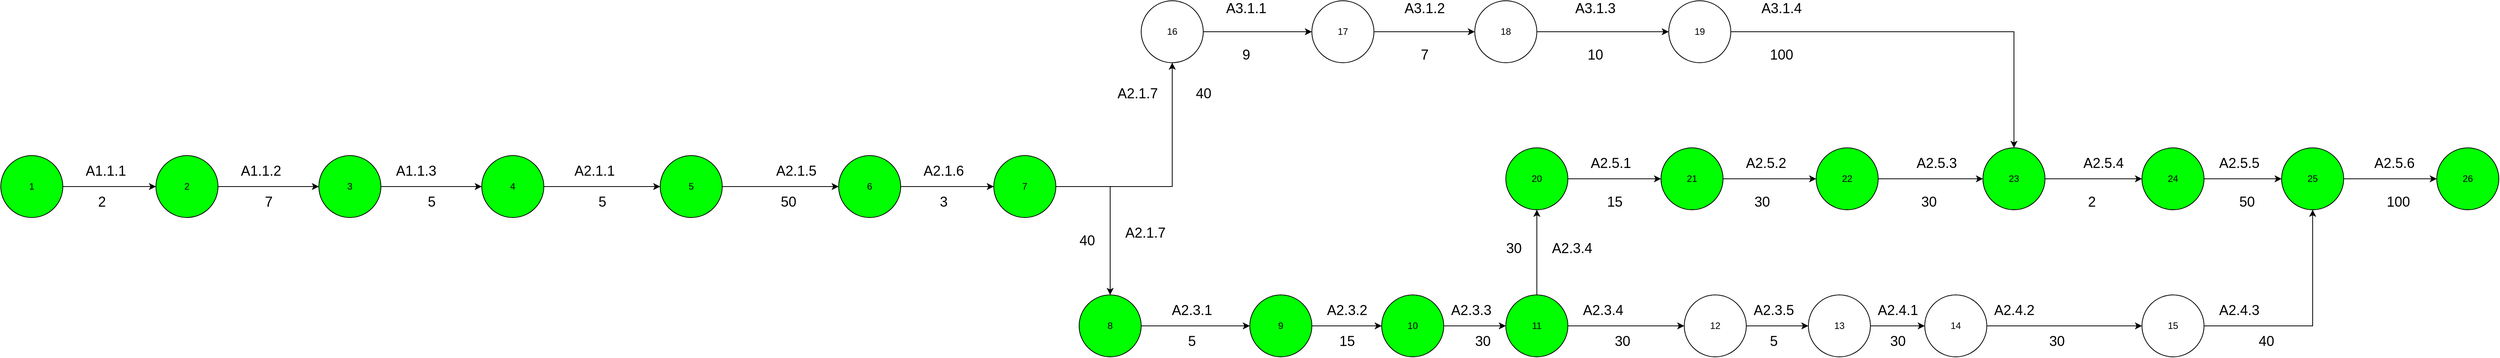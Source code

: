 <mxfile version="14.2.4" type="device"><diagram id="x3zalZH_7CVft0EPOAuW" name="Page-1"><mxGraphModel dx="3352" dy="1479" grid="1" gridSize="10" guides="1" tooltips="1" connect="1" arrows="1" fold="1" page="1" pageScale="1" pageWidth="850" pageHeight="1100" math="0" shadow="0"><root><mxCell id="0"/><mxCell id="1" parent="0"/><mxCell id="gThbwOV4rae5JkYR3UCg-8" style="edgeStyle=orthogonalEdgeStyle;rounded=0;orthogonalLoop=1;jettySize=auto;html=1;" parent="1" source="gThbwOV4rae5JkYR3UCg-1" target="gThbwOV4rae5JkYR3UCg-3" edge="1"><mxGeometry relative="1" as="geometry"/></mxCell><mxCell id="gThbwOV4rae5JkYR3UCg-1" value="1" style="ellipse;whiteSpace=wrap;html=1;aspect=fixed;fillColor=#00FF00;" parent="1" vertex="1"><mxGeometry x="230" y="480" width="80" height="80" as="geometry"/></mxCell><mxCell id="yFjhOC2nq5qhe3bBiIjf-1" style="edgeStyle=orthogonalEdgeStyle;rounded=0;orthogonalLoop=1;jettySize=auto;html=1;" parent="1" source="gThbwOV4rae5JkYR3UCg-3" target="gThbwOV4rae5JkYR3UCg-10" edge="1"><mxGeometry relative="1" as="geometry"/></mxCell><mxCell id="gThbwOV4rae5JkYR3UCg-3" value="2" style="ellipse;whiteSpace=wrap;html=1;aspect=fixed;fillColor=#00FF00;" parent="1" vertex="1"><mxGeometry x="430" y="480" width="80" height="80" as="geometry"/></mxCell><mxCell id="gThbwOV4rae5JkYR3UCg-9" value="&lt;font style=&quot;font-size: 18px&quot;&gt;A1.1.1&lt;/font&gt;" style="text;html=1;align=center;verticalAlign=middle;resizable=0;points=[];autosize=1;" parent="1" vertex="1"><mxGeometry x="330" y="490" width="70" height="20" as="geometry"/></mxCell><mxCell id="yFjhOC2nq5qhe3bBiIjf-2" style="edgeStyle=orthogonalEdgeStyle;rounded=0;orthogonalLoop=1;jettySize=auto;html=1;" parent="1" source="gThbwOV4rae5JkYR3UCg-10" target="gThbwOV4rae5JkYR3UCg-25" edge="1"><mxGeometry relative="1" as="geometry"/></mxCell><mxCell id="gThbwOV4rae5JkYR3UCg-10" value="3" style="ellipse;whiteSpace=wrap;html=1;aspect=fixed;fillColor=#00FF00;" parent="1" vertex="1"><mxGeometry x="640" y="480" width="80" height="80" as="geometry"/></mxCell><mxCell id="gThbwOV4rae5JkYR3UCg-17" value="&lt;font style=&quot;font-size: 18px&quot;&gt;A1.1.2&lt;/font&gt;" style="text;html=1;align=center;verticalAlign=middle;resizable=0;points=[];autosize=1;" parent="1" vertex="1"><mxGeometry x="530" y="490" width="70" height="20" as="geometry"/></mxCell><mxCell id="gThbwOV4rae5JkYR3UCg-21" value="&lt;font style=&quot;font-size: 18px&quot;&gt;A1.1.3&lt;/font&gt;" style="text;html=1;align=center;verticalAlign=middle;resizable=0;points=[];autosize=1;" parent="1" vertex="1"><mxGeometry x="730" y="490" width="70" height="20" as="geometry"/></mxCell><mxCell id="gThbwOV4rae5JkYR3UCg-25" value="4" style="ellipse;whiteSpace=wrap;html=1;aspect=fixed;fillColor=#00FF00;" parent="1" vertex="1"><mxGeometry x="850" y="480" width="80" height="80" as="geometry"/></mxCell><mxCell id="gThbwOV4rae5JkYR3UCg-45" style="edgeStyle=orthogonalEdgeStyle;rounded=0;orthogonalLoop=1;jettySize=auto;html=1;" parent="1" source="gThbwOV4rae5JkYR3UCg-39" target="gThbwOV4rae5JkYR3UCg-44" edge="1"><mxGeometry relative="1" as="geometry"/></mxCell><mxCell id="gThbwOV4rae5JkYR3UCg-39" value="5" style="ellipse;whiteSpace=wrap;html=1;aspect=fixed;fillColor=#00FF00;" parent="1" vertex="1"><mxGeometry x="1080" y="480" width="80" height="80" as="geometry"/></mxCell><mxCell id="gThbwOV4rae5JkYR3UCg-42" value="" style="endArrow=classic;html=1;entryX=0;entryY=0.5;entryDx=0;entryDy=0;exitX=1;exitY=0.5;exitDx=0;exitDy=0;" parent="1" source="gThbwOV4rae5JkYR3UCg-25" target="gThbwOV4rae5JkYR3UCg-39" edge="1"><mxGeometry width="50" height="50" relative="1" as="geometry"><mxPoint x="1000" y="430" as="sourcePoint"/><mxPoint x="1050" y="380" as="targetPoint"/><Array as="points"><mxPoint x="970" y="520"/></Array></mxGeometry></mxCell><mxCell id="gThbwOV4rae5JkYR3UCg-43" value="&lt;font style=&quot;font-size: 18px&quot;&gt;A2.1.1&lt;/font&gt;" style="text;html=1;align=center;verticalAlign=middle;resizable=0;points=[];autosize=1;" parent="1" vertex="1"><mxGeometry x="960" y="490" width="70" height="20" as="geometry"/></mxCell><mxCell id="gThbwOV4rae5JkYR3UCg-48" style="edgeStyle=orthogonalEdgeStyle;rounded=0;orthogonalLoop=1;jettySize=auto;html=1;" parent="1" source="gThbwOV4rae5JkYR3UCg-44" target="gThbwOV4rae5JkYR3UCg-47" edge="1"><mxGeometry relative="1" as="geometry"/></mxCell><mxCell id="gThbwOV4rae5JkYR3UCg-44" value="6" style="ellipse;whiteSpace=wrap;html=1;aspect=fixed;fillColor=#00FF00;" parent="1" vertex="1"><mxGeometry x="1310" y="480" width="80" height="80" as="geometry"/></mxCell><mxCell id="gThbwOV4rae5JkYR3UCg-170" style="edgeStyle=orthogonalEdgeStyle;rounded=0;orthogonalLoop=1;jettySize=auto;html=1;" parent="1" source="gThbwOV4rae5JkYR3UCg-47" target="gThbwOV4rae5JkYR3UCg-73" edge="1"><mxGeometry relative="1" as="geometry"/></mxCell><mxCell id="gThbwOV4rae5JkYR3UCg-195" style="edgeStyle=orthogonalEdgeStyle;rounded=0;orthogonalLoop=1;jettySize=auto;html=1;" parent="1" source="gThbwOV4rae5JkYR3UCg-47" target="gThbwOV4rae5JkYR3UCg-130" edge="1"><mxGeometry relative="1" as="geometry"/></mxCell><mxCell id="gThbwOV4rae5JkYR3UCg-47" value="7" style="ellipse;whiteSpace=wrap;html=1;aspect=fixed;fillColor=#00FF00;" parent="1" vertex="1"><mxGeometry x="1510" y="480" width="80" height="80" as="geometry"/></mxCell><mxCell id="gThbwOV4rae5JkYR3UCg-67" value="&lt;font style=&quot;font-size: 18px&quot;&gt;A2.1.5&lt;/font&gt;" style="text;html=1;align=center;verticalAlign=middle;resizable=0;points=[];autosize=1;" parent="1" vertex="1"><mxGeometry x="1220" y="490" width="70" height="20" as="geometry"/></mxCell><mxCell id="gThbwOV4rae5JkYR3UCg-81" style="edgeStyle=orthogonalEdgeStyle;rounded=0;orthogonalLoop=1;jettySize=auto;html=1;entryX=0;entryY=0.5;entryDx=0;entryDy=0;" parent="1" source="gThbwOV4rae5JkYR3UCg-73" target="gThbwOV4rae5JkYR3UCg-80" edge="1"><mxGeometry relative="1" as="geometry"/></mxCell><mxCell id="gThbwOV4rae5JkYR3UCg-73" value="8" style="ellipse;whiteSpace=wrap;html=1;aspect=fixed;fillColor=#00FF00;" parent="1" vertex="1"><mxGeometry x="1620" y="660" width="80" height="80" as="geometry"/></mxCell><mxCell id="gThbwOV4rae5JkYR3UCg-101" style="edgeStyle=orthogonalEdgeStyle;rounded=0;orthogonalLoop=1;jettySize=auto;html=1;entryX=0;entryY=0.5;entryDx=0;entryDy=0;" parent="1" source="gThbwOV4rae5JkYR3UCg-80" target="gThbwOV4rae5JkYR3UCg-100" edge="1"><mxGeometry relative="1" as="geometry"/></mxCell><mxCell id="gThbwOV4rae5JkYR3UCg-80" value="9" style="ellipse;whiteSpace=wrap;html=1;aspect=fixed;fillColor=#00FF00;" parent="1" vertex="1"><mxGeometry x="1840" y="660" width="80" height="80" as="geometry"/></mxCell><mxCell id="gThbwOV4rae5JkYR3UCg-82" value="&lt;font style=&quot;font-size: 18px&quot;&gt;A2.3.1&lt;/font&gt;" style="text;html=1;align=center;verticalAlign=middle;resizable=0;points=[];autosize=1;" parent="1" vertex="1"><mxGeometry x="1730" y="670" width="70" height="20" as="geometry"/></mxCell><mxCell id="gThbwOV4rae5JkYR3UCg-92" value="&lt;font style=&quot;font-size: 18px&quot;&gt;A3.1.1&lt;/font&gt;" style="text;html=1;align=center;verticalAlign=middle;resizable=0;points=[];autosize=1;" parent="1" vertex="1"><mxGeometry x="1800" y="280" width="70" height="20" as="geometry"/></mxCell><mxCell id="gThbwOV4rae5JkYR3UCg-93" value="&lt;font style=&quot;font-size: 18px&quot;&gt;A3.1.2&lt;/font&gt;" style="text;html=1;align=center;verticalAlign=middle;resizable=0;points=[];autosize=1;" parent="1" vertex="1"><mxGeometry x="2030" y="280" width="70" height="20" as="geometry"/></mxCell><mxCell id="gThbwOV4rae5JkYR3UCg-96" value="&lt;font style=&quot;font-size: 18px&quot;&gt;A3.1.3&lt;/font&gt;" style="text;html=1;align=center;verticalAlign=middle;resizable=0;points=[];autosize=1;" parent="1" vertex="1"><mxGeometry x="2250" y="280" width="70" height="20" as="geometry"/></mxCell><mxCell id="gThbwOV4rae5JkYR3UCg-99" value="&lt;font style=&quot;font-size: 18px&quot;&gt;A3.1.4&lt;/font&gt;" style="text;html=1;align=center;verticalAlign=middle;resizable=0;points=[];autosize=1;" parent="1" vertex="1"><mxGeometry x="2490" y="280" width="70" height="20" as="geometry"/></mxCell><mxCell id="gThbwOV4rae5JkYR3UCg-104" style="edgeStyle=orthogonalEdgeStyle;rounded=0;orthogonalLoop=1;jettySize=auto;html=1;" parent="1" source="gThbwOV4rae5JkYR3UCg-100" target="gThbwOV4rae5JkYR3UCg-103" edge="1"><mxGeometry relative="1" as="geometry"/></mxCell><mxCell id="gThbwOV4rae5JkYR3UCg-100" value="10" style="ellipse;whiteSpace=wrap;html=1;aspect=fixed;fillColor=#00FF00;" parent="1" vertex="1"><mxGeometry x="2010" y="660" width="80" height="80" as="geometry"/></mxCell><mxCell id="gThbwOV4rae5JkYR3UCg-102" value="&lt;font style=&quot;font-size: 18px&quot;&gt;A2.3.2&lt;/font&gt;" style="text;html=1;align=center;verticalAlign=middle;resizable=0;points=[];autosize=1;" parent="1" vertex="1"><mxGeometry x="1930" y="670" width="70" height="20" as="geometry"/></mxCell><mxCell id="gThbwOV4rae5JkYR3UCg-107" style="edgeStyle=orthogonalEdgeStyle;rounded=0;orthogonalLoop=1;jettySize=auto;html=1;entryX=0;entryY=0.5;entryDx=0;entryDy=0;" parent="1" source="gThbwOV4rae5JkYR3UCg-103" target="gThbwOV4rae5JkYR3UCg-106" edge="1"><mxGeometry relative="1" as="geometry"/></mxCell><mxCell id="gThbwOV4rae5JkYR3UCg-148" style="edgeStyle=orthogonalEdgeStyle;rounded=0;orthogonalLoop=1;jettySize=auto;html=1;" parent="1" source="gThbwOV4rae5JkYR3UCg-103" target="gThbwOV4rae5JkYR3UCg-146" edge="1"><mxGeometry relative="1" as="geometry"/></mxCell><mxCell id="gThbwOV4rae5JkYR3UCg-103" value="11" style="ellipse;whiteSpace=wrap;html=1;aspect=fixed;fillColor=#00FF00;" parent="1" vertex="1"><mxGeometry x="2170" y="660" width="80" height="80" as="geometry"/></mxCell><mxCell id="gThbwOV4rae5JkYR3UCg-105" value="&lt;font style=&quot;font-size: 18px&quot;&gt;A2.3.3&lt;/font&gt;" style="text;html=1;align=center;verticalAlign=middle;resizable=0;points=[];autosize=1;" parent="1" vertex="1"><mxGeometry x="2090" y="670" width="70" height="20" as="geometry"/></mxCell><mxCell id="gThbwOV4rae5JkYR3UCg-113" style="edgeStyle=orthogonalEdgeStyle;rounded=0;orthogonalLoop=1;jettySize=auto;html=1;" parent="1" source="gThbwOV4rae5JkYR3UCg-106" target="gThbwOV4rae5JkYR3UCg-112" edge="1"><mxGeometry relative="1" as="geometry"/></mxCell><mxCell id="gThbwOV4rae5JkYR3UCg-106" value="12" style="ellipse;whiteSpace=wrap;html=1;aspect=fixed;fillColor=#FFFFFF;" parent="1" vertex="1"><mxGeometry x="2400" y="660" width="80" height="80" as="geometry"/></mxCell><mxCell id="gThbwOV4rae5JkYR3UCg-108" value="&lt;font style=&quot;font-size: 18px&quot;&gt;A2.3.4&lt;/font&gt;" style="text;html=1;align=center;verticalAlign=middle;resizable=0;points=[];autosize=1;" parent="1" vertex="1"><mxGeometry x="2260" y="670" width="70" height="20" as="geometry"/></mxCell><mxCell id="gThbwOV4rae5JkYR3UCg-140" style="edgeStyle=orthogonalEdgeStyle;rounded=0;orthogonalLoop=1;jettySize=auto;html=1;" parent="1" source="gThbwOV4rae5JkYR3UCg-112" target="gThbwOV4rae5JkYR3UCg-116" edge="1"><mxGeometry relative="1" as="geometry"/></mxCell><mxCell id="gThbwOV4rae5JkYR3UCg-112" value="13" style="ellipse;whiteSpace=wrap;html=1;aspect=fixed;fillColor=#FFFFFF;" parent="1" vertex="1"><mxGeometry x="2560" y="660" width="80" height="80" as="geometry"/></mxCell><mxCell id="gThbwOV4rae5JkYR3UCg-114" value="&lt;font style=&quot;font-size: 18px&quot;&gt;A2.3.5&lt;/font&gt;" style="text;html=1;align=center;verticalAlign=middle;resizable=0;points=[];autosize=1;" parent="1" vertex="1"><mxGeometry x="2480" y="670" width="70" height="20" as="geometry"/></mxCell><mxCell id="gThbwOV4rae5JkYR3UCg-141" style="edgeStyle=orthogonalEdgeStyle;rounded=0;orthogonalLoop=1;jettySize=auto;html=1;" parent="1" source="gThbwOV4rae5JkYR3UCg-116" target="gThbwOV4rae5JkYR3UCg-117" edge="1"><mxGeometry relative="1" as="geometry"/></mxCell><mxCell id="gThbwOV4rae5JkYR3UCg-116" value="14" style="ellipse;whiteSpace=wrap;html=1;aspect=fixed;fillColor=#FFFFFF;" parent="1" vertex="1"><mxGeometry x="2710" y="660" width="80" height="80" as="geometry"/></mxCell><mxCell id="gThbwOV4rae5JkYR3UCg-142" style="edgeStyle=orthogonalEdgeStyle;rounded=0;orthogonalLoop=1;jettySize=auto;html=1;" parent="1" source="gThbwOV4rae5JkYR3UCg-117" target="gThbwOV4rae5JkYR3UCg-165" edge="1"><mxGeometry relative="1" as="geometry"><mxPoint x="3000" y="700" as="targetPoint"/></mxGeometry></mxCell><mxCell id="gThbwOV4rae5JkYR3UCg-117" value="15" style="ellipse;whiteSpace=wrap;html=1;aspect=fixed;fillColor=#FFFFFF;" parent="1" vertex="1"><mxGeometry x="2990" y="660" width="80" height="80" as="geometry"/></mxCell><mxCell id="gThbwOV4rae5JkYR3UCg-129" style="edgeStyle=orthogonalEdgeStyle;rounded=0;orthogonalLoop=1;jettySize=auto;html=1;" parent="1" source="gThbwOV4rae5JkYR3UCg-130" target="gThbwOV4rae5JkYR3UCg-133" edge="1"><mxGeometry relative="1" as="geometry"/></mxCell><mxCell id="gThbwOV4rae5JkYR3UCg-130" value="16" style="ellipse;whiteSpace=wrap;html=1;aspect=fixed;" parent="1" vertex="1"><mxGeometry x="1700" y="280" width="80" height="80" as="geometry"/></mxCell><mxCell id="gThbwOV4rae5JkYR3UCg-132" style="edgeStyle=orthogonalEdgeStyle;rounded=0;orthogonalLoop=1;jettySize=auto;html=1;" parent="1" source="gThbwOV4rae5JkYR3UCg-133" target="gThbwOV4rae5JkYR3UCg-135" edge="1"><mxGeometry relative="1" as="geometry"/></mxCell><mxCell id="gThbwOV4rae5JkYR3UCg-133" value="17" style="ellipse;whiteSpace=wrap;html=1;aspect=fixed;" parent="1" vertex="1"><mxGeometry x="1920" y="280" width="80" height="80" as="geometry"/></mxCell><mxCell id="gThbwOV4rae5JkYR3UCg-134" style="edgeStyle=orthogonalEdgeStyle;rounded=0;orthogonalLoop=1;jettySize=auto;html=1;" parent="1" source="gThbwOV4rae5JkYR3UCg-135" target="gThbwOV4rae5JkYR3UCg-137" edge="1"><mxGeometry relative="1" as="geometry"/></mxCell><mxCell id="gThbwOV4rae5JkYR3UCg-135" value="18" style="ellipse;whiteSpace=wrap;html=1;aspect=fixed;" parent="1" vertex="1"><mxGeometry x="2130" y="280" width="80" height="80" as="geometry"/></mxCell><mxCell id="gThbwOV4rae5JkYR3UCg-156" style="edgeStyle=orthogonalEdgeStyle;rounded=0;orthogonalLoop=1;jettySize=auto;html=1;" parent="1" source="gThbwOV4rae5JkYR3UCg-137" target="gThbwOV4rae5JkYR3UCg-157" edge="1"><mxGeometry relative="1" as="geometry"><mxPoint x="2770" y="460" as="targetPoint"/></mxGeometry></mxCell><mxCell id="gThbwOV4rae5JkYR3UCg-137" value="19" style="ellipse;whiteSpace=wrap;html=1;aspect=fixed;" parent="1" vertex="1"><mxGeometry x="2380" y="280" width="80" height="80" as="geometry"/></mxCell><mxCell id="gThbwOV4rae5JkYR3UCg-143" value="&lt;font style=&quot;font-size: 18px&quot;&gt;A2.4.1&lt;/font&gt;" style="text;html=1;align=center;verticalAlign=middle;resizable=0;points=[];autosize=1;" parent="1" vertex="1"><mxGeometry x="2640" y="670" width="70" height="20" as="geometry"/></mxCell><mxCell id="gThbwOV4rae5JkYR3UCg-144" value="&lt;font style=&quot;font-size: 18px&quot;&gt;A2.4.2&lt;/font&gt;" style="text;html=1;align=center;verticalAlign=middle;resizable=0;points=[];autosize=1;" parent="1" vertex="1"><mxGeometry x="2790" y="670" width="70" height="20" as="geometry"/></mxCell><mxCell id="gThbwOV4rae5JkYR3UCg-145" value="&lt;font style=&quot;font-size: 18px&quot;&gt;A2.4.3&lt;/font&gt;" style="text;html=1;align=center;verticalAlign=middle;resizable=0;points=[];autosize=1;" parent="1" vertex="1"><mxGeometry x="3080" y="670" width="70" height="20" as="geometry"/></mxCell><mxCell id="gThbwOV4rae5JkYR3UCg-152" style="edgeStyle=orthogonalEdgeStyle;rounded=0;orthogonalLoop=1;jettySize=auto;html=1;" parent="1" source="gThbwOV4rae5JkYR3UCg-146" target="gThbwOV4rae5JkYR3UCg-149" edge="1"><mxGeometry relative="1" as="geometry"/></mxCell><mxCell id="gThbwOV4rae5JkYR3UCg-146" value="20" style="ellipse;whiteSpace=wrap;html=1;aspect=fixed;fillColor=#00FF00;" parent="1" vertex="1"><mxGeometry x="2170" y="470" width="80" height="80" as="geometry"/></mxCell><mxCell id="gThbwOV4rae5JkYR3UCg-153" style="edgeStyle=orthogonalEdgeStyle;rounded=0;orthogonalLoop=1;jettySize=auto;html=1;entryX=0;entryY=0.5;entryDx=0;entryDy=0;" parent="1" source="gThbwOV4rae5JkYR3UCg-149" target="gThbwOV4rae5JkYR3UCg-150" edge="1"><mxGeometry relative="1" as="geometry"/></mxCell><mxCell id="gThbwOV4rae5JkYR3UCg-149" value="21" style="ellipse;whiteSpace=wrap;html=1;aspect=fixed;fillColor=#00FF00;" parent="1" vertex="1"><mxGeometry x="2370" y="470" width="80" height="80" as="geometry"/></mxCell><mxCell id="gThbwOV4rae5JkYR3UCg-158" style="edgeStyle=orthogonalEdgeStyle;rounded=0;orthogonalLoop=1;jettySize=auto;html=1;" parent="1" source="gThbwOV4rae5JkYR3UCg-150" target="gThbwOV4rae5JkYR3UCg-157" edge="1"><mxGeometry relative="1" as="geometry"/></mxCell><mxCell id="gThbwOV4rae5JkYR3UCg-150" value="22" style="ellipse;whiteSpace=wrap;html=1;aspect=fixed;fillColor=#00FF00;" parent="1" vertex="1"><mxGeometry x="2570" y="470" width="80" height="80" as="geometry"/></mxCell><mxCell id="gThbwOV4rae5JkYR3UCg-151" value="&lt;font style=&quot;font-size: 18px&quot;&gt;A2.3.4&lt;/font&gt;" style="text;html=1;align=center;verticalAlign=middle;resizable=0;points=[];autosize=1;" parent="1" vertex="1"><mxGeometry x="2220" y="590" width="70" height="20" as="geometry"/></mxCell><mxCell id="gThbwOV4rae5JkYR3UCg-154" value="&lt;font style=&quot;font-size: 18px&quot;&gt;A2.5.1&lt;/font&gt;" style="text;html=1;align=center;verticalAlign=middle;resizable=0;points=[];autosize=1;" parent="1" vertex="1"><mxGeometry x="2270" y="480" width="70" height="20" as="geometry"/></mxCell><mxCell id="gThbwOV4rae5JkYR3UCg-155" value="&lt;font style=&quot;font-size: 18px&quot;&gt;A2.5.2&lt;/font&gt;" style="text;html=1;align=center;verticalAlign=middle;resizable=0;points=[];autosize=1;" parent="1" vertex="1"><mxGeometry x="2470" y="480" width="70" height="20" as="geometry"/></mxCell><mxCell id="gThbwOV4rae5JkYR3UCg-161" style="edgeStyle=orthogonalEdgeStyle;rounded=0;orthogonalLoop=1;jettySize=auto;html=1;" parent="1" source="gThbwOV4rae5JkYR3UCg-157" target="gThbwOV4rae5JkYR3UCg-160" edge="1"><mxGeometry relative="1" as="geometry"/></mxCell><mxCell id="gThbwOV4rae5JkYR3UCg-157" value="23" style="ellipse;whiteSpace=wrap;html=1;aspect=fixed;fillColor=#00FF00;" parent="1" vertex="1"><mxGeometry x="2785" y="470" width="80" height="80" as="geometry"/></mxCell><mxCell id="gThbwOV4rae5JkYR3UCg-159" value="&lt;font style=&quot;font-size: 18px&quot;&gt;A2.5.3&lt;/font&gt;" style="text;html=1;align=center;verticalAlign=middle;resizable=0;points=[];autosize=1;" parent="1" vertex="1"><mxGeometry x="2690" y="480" width="70" height="20" as="geometry"/></mxCell><mxCell id="gThbwOV4rae5JkYR3UCg-166" style="edgeStyle=orthogonalEdgeStyle;rounded=0;orthogonalLoop=1;jettySize=auto;html=1;" parent="1" source="gThbwOV4rae5JkYR3UCg-160" target="gThbwOV4rae5JkYR3UCg-165" edge="1"><mxGeometry relative="1" as="geometry"/></mxCell><mxCell id="gThbwOV4rae5JkYR3UCg-160" value="24" style="ellipse;whiteSpace=wrap;html=1;aspect=fixed;fillColor=#00FF00;" parent="1" vertex="1"><mxGeometry x="2990" y="470" width="80" height="80" as="geometry"/></mxCell><mxCell id="gThbwOV4rae5JkYR3UCg-162" value="&lt;font style=&quot;font-size: 18px&quot;&gt;A2.5.4&lt;/font&gt;" style="text;html=1;align=center;verticalAlign=middle;resizable=0;points=[];autosize=1;" parent="1" vertex="1"><mxGeometry x="2905" y="480" width="70" height="20" as="geometry"/></mxCell><mxCell id="gThbwOV4rae5JkYR3UCg-199" style="edgeStyle=orthogonalEdgeStyle;rounded=0;orthogonalLoop=1;jettySize=auto;html=1;" parent="1" source="gThbwOV4rae5JkYR3UCg-165" target="gThbwOV4rae5JkYR3UCg-198" edge="1"><mxGeometry relative="1" as="geometry"/></mxCell><mxCell id="gThbwOV4rae5JkYR3UCg-165" value="25" style="ellipse;whiteSpace=wrap;html=1;aspect=fixed;fillColor=#00FF00;" parent="1" vertex="1"><mxGeometry x="3170" y="470" width="80" height="80" as="geometry"/></mxCell><mxCell id="gThbwOV4rae5JkYR3UCg-167" value="&lt;font style=&quot;font-size: 18px&quot;&gt;A2.5.5&lt;/font&gt;" style="text;html=1;align=center;verticalAlign=middle;resizable=0;points=[];autosize=1;" parent="1" vertex="1"><mxGeometry x="3080" y="480" width="70" height="20" as="geometry"/></mxCell><mxCell id="gThbwOV4rae5JkYR3UCg-183" value="&lt;font style=&quot;font-size: 18px&quot;&gt;A2.1.6&lt;/font&gt;" style="text;html=1;align=center;verticalAlign=middle;resizable=0;points=[];autosize=1;" parent="1" vertex="1"><mxGeometry x="1410" y="490" width="70" height="20" as="geometry"/></mxCell><mxCell id="gThbwOV4rae5JkYR3UCg-194" value="&lt;font style=&quot;font-size: 18px&quot;&gt;A2.1.7&lt;/font&gt;" style="text;html=1;align=center;verticalAlign=middle;resizable=0;points=[];autosize=1;" parent="1" vertex="1"><mxGeometry x="1670" y="570" width="70" height="20" as="geometry"/></mxCell><mxCell id="gThbwOV4rae5JkYR3UCg-196" value="&lt;font style=&quot;font-size: 18px&quot;&gt;A2.1.7&lt;/font&gt;" style="text;html=1;align=center;verticalAlign=middle;resizable=0;points=[];autosize=1;" parent="1" vertex="1"><mxGeometry x="1660" y="390" width="70" height="20" as="geometry"/></mxCell><mxCell id="gThbwOV4rae5JkYR3UCg-198" value="26" style="ellipse;whiteSpace=wrap;html=1;aspect=fixed;fillColor=#00FF00;" parent="1" vertex="1"><mxGeometry x="3370" y="470" width="80" height="80" as="geometry"/></mxCell><mxCell id="gThbwOV4rae5JkYR3UCg-200" value="&lt;font style=&quot;font-size: 18px&quot;&gt;A2.5.6&lt;/font&gt;" style="text;html=1;align=center;verticalAlign=middle;resizable=0;points=[];autosize=1;" parent="1" vertex="1"><mxGeometry x="3280" y="480" width="70" height="20" as="geometry"/></mxCell><mxCell id="vpdLGaeymVIv1VHdpc9z-3" value="&lt;font style=&quot;font-size: 18px&quot;&gt;2&lt;/font&gt;" style="text;html=1;align=center;verticalAlign=middle;resizable=0;points=[];autosize=1;" vertex="1" parent="1"><mxGeometry x="345" y="530" width="30" height="20" as="geometry"/></mxCell><mxCell id="vpdLGaeymVIv1VHdpc9z-4" value="&lt;span style=&quot;font-size: 18px&quot;&gt;7&lt;/span&gt;" style="text;html=1;align=center;verticalAlign=middle;resizable=0;points=[];autosize=1;" vertex="1" parent="1"><mxGeometry x="560" y="530" width="30" height="20" as="geometry"/></mxCell><mxCell id="vpdLGaeymVIv1VHdpc9z-5" value="&lt;span style=&quot;font-size: 18px&quot;&gt;5&lt;/span&gt;" style="text;html=1;align=center;verticalAlign=middle;resizable=0;points=[];autosize=1;" vertex="1" parent="1"><mxGeometry x="770" y="530" width="30" height="20" as="geometry"/></mxCell><mxCell id="vpdLGaeymVIv1VHdpc9z-6" value="&lt;span style=&quot;font-size: 18px&quot;&gt;5&lt;/span&gt;" style="text;html=1;align=center;verticalAlign=middle;resizable=0;points=[];autosize=1;" vertex="1" parent="1"><mxGeometry x="990" y="530" width="30" height="20" as="geometry"/></mxCell><mxCell id="vpdLGaeymVIv1VHdpc9z-7" value="&lt;span style=&quot;font-size: 18px&quot;&gt;50&lt;/span&gt;" style="text;html=1;align=center;verticalAlign=middle;resizable=0;points=[];autosize=1;" vertex="1" parent="1"><mxGeometry x="1225" y="530" width="40" height="20" as="geometry"/></mxCell><mxCell id="vpdLGaeymVIv1VHdpc9z-8" value="&lt;span style=&quot;font-size: 18px&quot;&gt;3&lt;/span&gt;" style="text;html=1;align=center;verticalAlign=middle;resizable=0;points=[];autosize=1;" vertex="1" parent="1"><mxGeometry x="1430" y="530" width="30" height="20" as="geometry"/></mxCell><mxCell id="vpdLGaeymVIv1VHdpc9z-9" value="&lt;span style=&quot;font-size: 18px&quot;&gt;40&lt;/span&gt;" style="text;html=1;align=center;verticalAlign=middle;resizable=0;points=[];autosize=1;" vertex="1" parent="1"><mxGeometry x="1610" y="580" width="40" height="20" as="geometry"/></mxCell><mxCell id="vpdLGaeymVIv1VHdpc9z-10" value="&lt;span style=&quot;font-size: 18px&quot;&gt;40&lt;/span&gt;" style="text;html=1;align=center;verticalAlign=middle;resizable=0;points=[];autosize=1;" vertex="1" parent="1"><mxGeometry x="1760" y="390" width="40" height="20" as="geometry"/></mxCell><mxCell id="vpdLGaeymVIv1VHdpc9z-11" value="&lt;span style=&quot;font-size: 18px&quot;&gt;5&lt;/span&gt;" style="text;html=1;align=center;verticalAlign=middle;resizable=0;points=[];autosize=1;" vertex="1" parent="1"><mxGeometry x="1750" y="710" width="30" height="20" as="geometry"/></mxCell><mxCell id="vpdLGaeymVIv1VHdpc9z-12" value="&lt;span style=&quot;font-size: 18px&quot;&gt;15&lt;/span&gt;" style="text;html=1;align=center;verticalAlign=middle;resizable=0;points=[];autosize=1;" vertex="1" parent="1"><mxGeometry x="1945" y="710" width="40" height="20" as="geometry"/></mxCell><mxCell id="vpdLGaeymVIv1VHdpc9z-13" value="&lt;span style=&quot;font-size: 18px&quot;&gt;30&lt;/span&gt;" style="text;html=1;align=center;verticalAlign=middle;resizable=0;points=[];autosize=1;" vertex="1" parent="1"><mxGeometry x="2120" y="710" width="40" height="20" as="geometry"/></mxCell><mxCell id="vpdLGaeymVIv1VHdpc9z-14" value="&lt;span style=&quot;font-size: 18px&quot;&gt;30&lt;/span&gt;" style="text;html=1;align=center;verticalAlign=middle;resizable=0;points=[];autosize=1;" vertex="1" parent="1"><mxGeometry x="2300" y="710" width="40" height="20" as="geometry"/></mxCell><mxCell id="vpdLGaeymVIv1VHdpc9z-15" value="&lt;span style=&quot;font-size: 18px&quot;&gt;30&lt;/span&gt;" style="text;html=1;align=center;verticalAlign=middle;resizable=0;points=[];autosize=1;" vertex="1" parent="1"><mxGeometry x="2160" y="590" width="40" height="20" as="geometry"/></mxCell><mxCell id="vpdLGaeymVIv1VHdpc9z-16" value="&lt;span style=&quot;font-size: 18px&quot;&gt;5&lt;/span&gt;" style="text;html=1;align=center;verticalAlign=middle;resizable=0;points=[];autosize=1;" vertex="1" parent="1"><mxGeometry x="2500" y="710" width="30" height="20" as="geometry"/></mxCell><mxCell id="vpdLGaeymVIv1VHdpc9z-17" value="&lt;span style=&quot;font-size: 18px&quot;&gt;30&lt;/span&gt;" style="text;html=1;align=center;verticalAlign=middle;resizable=0;points=[];autosize=1;" vertex="1" parent="1"><mxGeometry x="2655" y="710" width="40" height="20" as="geometry"/></mxCell><mxCell id="vpdLGaeymVIv1VHdpc9z-18" value="&lt;span style=&quot;font-size: 18px&quot;&gt;30&lt;/span&gt;" style="text;html=1;align=center;verticalAlign=middle;resizable=0;points=[];autosize=1;" vertex="1" parent="1"><mxGeometry x="2860" y="710" width="40" height="20" as="geometry"/></mxCell><mxCell id="vpdLGaeymVIv1VHdpc9z-19" value="&lt;span style=&quot;font-size: 18px&quot;&gt;40&lt;/span&gt;" style="text;html=1;align=center;verticalAlign=middle;resizable=0;points=[];autosize=1;" vertex="1" parent="1"><mxGeometry x="3130" y="710" width="40" height="20" as="geometry"/></mxCell><mxCell id="vpdLGaeymVIv1VHdpc9z-20" value="&lt;span style=&quot;font-size: 18px&quot;&gt;100&lt;/span&gt;" style="text;html=1;align=center;verticalAlign=middle;resizable=0;points=[];autosize=1;" vertex="1" parent="1"><mxGeometry x="3295" y="530" width="50" height="20" as="geometry"/></mxCell><mxCell id="vpdLGaeymVIv1VHdpc9z-21" value="&lt;span style=&quot;font-size: 18px&quot;&gt;50&lt;/span&gt;" style="text;html=1;align=center;verticalAlign=middle;resizable=0;points=[];autosize=1;" vertex="1" parent="1"><mxGeometry x="3105" y="530" width="40" height="20" as="geometry"/></mxCell><mxCell id="vpdLGaeymVIv1VHdpc9z-22" value="&lt;span style=&quot;font-size: 18px&quot;&gt;2&lt;/span&gt;" style="text;html=1;align=center;verticalAlign=middle;resizable=0;points=[];autosize=1;" vertex="1" parent="1"><mxGeometry x="2910" y="530" width="30" height="20" as="geometry"/></mxCell><mxCell id="vpdLGaeymVIv1VHdpc9z-23" value="&lt;span style=&quot;font-size: 18px&quot;&gt;30&lt;/span&gt;" style="text;html=1;align=center;verticalAlign=middle;resizable=0;points=[];autosize=1;" vertex="1" parent="1"><mxGeometry x="2695" y="530" width="40" height="20" as="geometry"/></mxCell><mxCell id="vpdLGaeymVIv1VHdpc9z-24" value="&lt;span style=&quot;font-size: 18px&quot;&gt;30&lt;/span&gt;" style="text;html=1;align=center;verticalAlign=middle;resizable=0;points=[];autosize=1;" vertex="1" parent="1"><mxGeometry x="2480" y="530" width="40" height="20" as="geometry"/></mxCell><mxCell id="vpdLGaeymVIv1VHdpc9z-25" value="&lt;span style=&quot;font-size: 18px&quot;&gt;15&lt;/span&gt;" style="text;html=1;align=center;verticalAlign=middle;resizable=0;points=[];autosize=1;" vertex="1" parent="1"><mxGeometry x="2290" y="530" width="40" height="20" as="geometry"/></mxCell><mxCell id="vpdLGaeymVIv1VHdpc9z-26" value="&lt;span style=&quot;font-size: 18px&quot;&gt;9&lt;/span&gt;" style="text;html=1;align=center;verticalAlign=middle;resizable=0;points=[];autosize=1;" vertex="1" parent="1"><mxGeometry x="1820" y="340" width="30" height="20" as="geometry"/></mxCell><mxCell id="vpdLGaeymVIv1VHdpc9z-27" value="&lt;span style=&quot;font-size: 18px&quot;&gt;7&lt;/span&gt;" style="text;html=1;align=center;verticalAlign=middle;resizable=0;points=[];autosize=1;" vertex="1" parent="1"><mxGeometry x="2050" y="340" width="30" height="20" as="geometry"/></mxCell><mxCell id="vpdLGaeymVIv1VHdpc9z-28" value="&lt;span style=&quot;font-size: 18px&quot;&gt;10&lt;/span&gt;" style="text;html=1;align=center;verticalAlign=middle;resizable=0;points=[];autosize=1;" vertex="1" parent="1"><mxGeometry x="2265" y="340" width="40" height="20" as="geometry"/></mxCell><mxCell id="vpdLGaeymVIv1VHdpc9z-29" value="&lt;span style=&quot;font-size: 18px&quot;&gt;100&lt;/span&gt;" style="text;html=1;align=center;verticalAlign=middle;resizable=0;points=[];autosize=1;" vertex="1" parent="1"><mxGeometry x="2500" y="340" width="50" height="20" as="geometry"/></mxCell></root></mxGraphModel></diagram></mxfile>